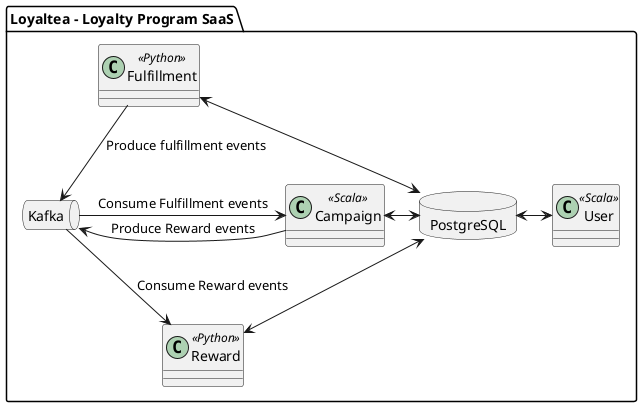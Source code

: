 @startuml

allowmixing

!define SERVICE class
!define DATABASE database
!define QUEUE queue

package "Loyaltea - Loyalty Program SaaS" {
    SERVICE Fulfillment <<Python>>
    SERVICE Reward <<Python>>
    SERVICE Campaign <<Scala>>
    SERVICE User <<Scala>>
    DATABASE PostgreSQL
    QUEUE Kafka

    Fulfillment --> Kafka : Produce fulfillment events
    Kafka --> Campaign : Consume Fulfillment events
    Kafka <- Campaign : Produce Reward events
    Kafka --> Reward : Consume Reward events
    PostgreSQL <-up-> Fulfillment
    PostgreSQL <-left-> Campaign
    PostgreSQL <-down-> Reward
    PostgreSQL <-right-> User
}

@enduml
